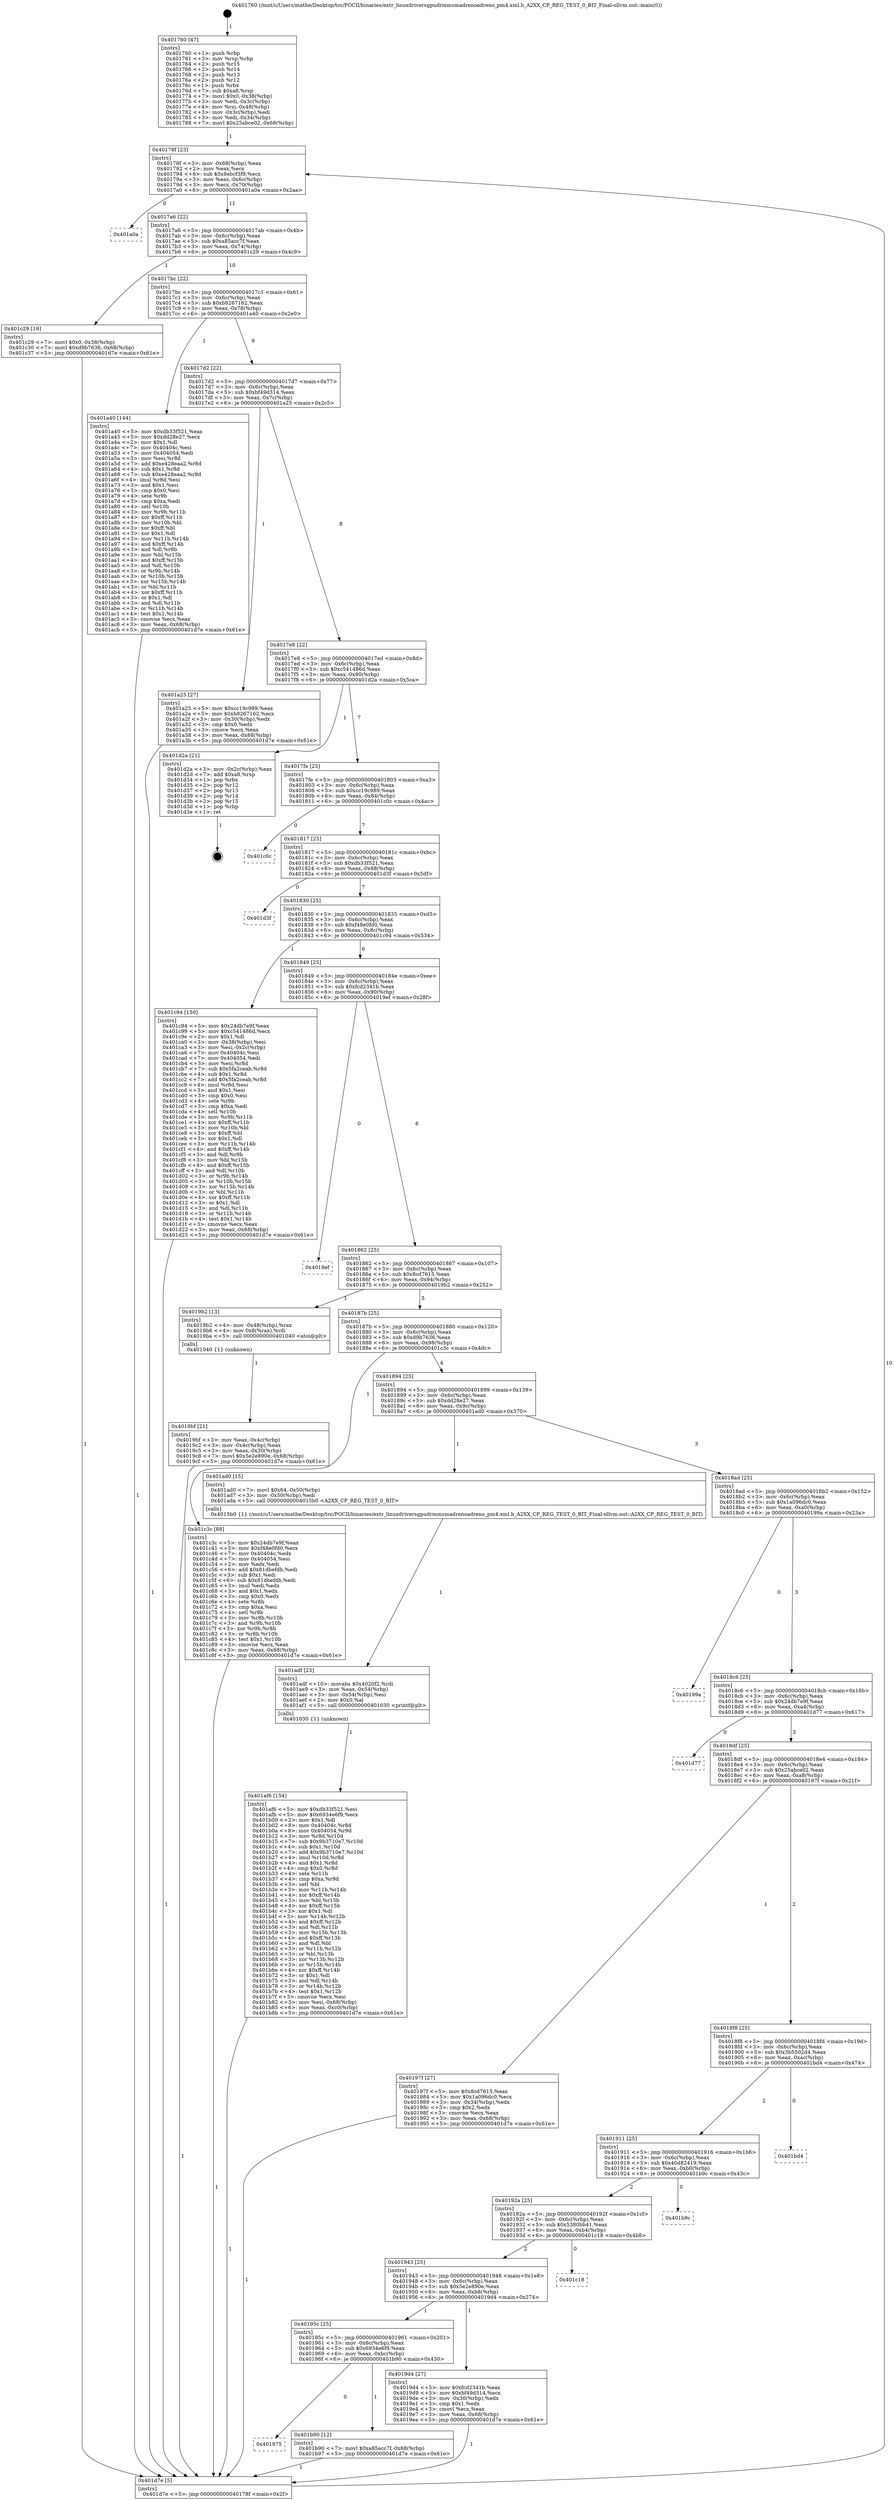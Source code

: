 digraph "0x401760" {
  label = "0x401760 (/mnt/c/Users/mathe/Desktop/tcc/POCII/binaries/extr_linuxdriversgpudrmmsmadrenoadreno_pm4.xml.h_A2XX_CP_REG_TEST_0_BIT_Final-ollvm.out::main(0))"
  labelloc = "t"
  node[shape=record]

  Entry [label="",width=0.3,height=0.3,shape=circle,fillcolor=black,style=filled]
  "0x40178f" [label="{
     0x40178f [23]\l
     | [instrs]\l
     &nbsp;&nbsp;0x40178f \<+3\>: mov -0x68(%rbp),%eax\l
     &nbsp;&nbsp;0x401792 \<+2\>: mov %eax,%ecx\l
     &nbsp;&nbsp;0x401794 \<+6\>: sub $0x8ebcf3f9,%ecx\l
     &nbsp;&nbsp;0x40179a \<+3\>: mov %eax,-0x6c(%rbp)\l
     &nbsp;&nbsp;0x40179d \<+3\>: mov %ecx,-0x70(%rbp)\l
     &nbsp;&nbsp;0x4017a0 \<+6\>: je 0000000000401a0a \<main+0x2aa\>\l
  }"]
  "0x401a0a" [label="{
     0x401a0a\l
  }", style=dashed]
  "0x4017a6" [label="{
     0x4017a6 [22]\l
     | [instrs]\l
     &nbsp;&nbsp;0x4017a6 \<+5\>: jmp 00000000004017ab \<main+0x4b\>\l
     &nbsp;&nbsp;0x4017ab \<+3\>: mov -0x6c(%rbp),%eax\l
     &nbsp;&nbsp;0x4017ae \<+5\>: sub $0xa85acc7f,%eax\l
     &nbsp;&nbsp;0x4017b3 \<+3\>: mov %eax,-0x74(%rbp)\l
     &nbsp;&nbsp;0x4017b6 \<+6\>: je 0000000000401c29 \<main+0x4c9\>\l
  }"]
  Exit [label="",width=0.3,height=0.3,shape=circle,fillcolor=black,style=filled,peripheries=2]
  "0x401c29" [label="{
     0x401c29 [19]\l
     | [instrs]\l
     &nbsp;&nbsp;0x401c29 \<+7\>: movl $0x0,-0x38(%rbp)\l
     &nbsp;&nbsp;0x401c30 \<+7\>: movl $0xd9b7636,-0x68(%rbp)\l
     &nbsp;&nbsp;0x401c37 \<+5\>: jmp 0000000000401d7e \<main+0x61e\>\l
  }"]
  "0x4017bc" [label="{
     0x4017bc [22]\l
     | [instrs]\l
     &nbsp;&nbsp;0x4017bc \<+5\>: jmp 00000000004017c1 \<main+0x61\>\l
     &nbsp;&nbsp;0x4017c1 \<+3\>: mov -0x6c(%rbp),%eax\l
     &nbsp;&nbsp;0x4017c4 \<+5\>: sub $0xb8267162,%eax\l
     &nbsp;&nbsp;0x4017c9 \<+3\>: mov %eax,-0x78(%rbp)\l
     &nbsp;&nbsp;0x4017cc \<+6\>: je 0000000000401a40 \<main+0x2e0\>\l
  }"]
  "0x401975" [label="{
     0x401975\l
  }", style=dashed]
  "0x401a40" [label="{
     0x401a40 [144]\l
     | [instrs]\l
     &nbsp;&nbsp;0x401a40 \<+5\>: mov $0xdb33f521,%eax\l
     &nbsp;&nbsp;0x401a45 \<+5\>: mov $0xdd28e27,%ecx\l
     &nbsp;&nbsp;0x401a4a \<+2\>: mov $0x1,%dl\l
     &nbsp;&nbsp;0x401a4c \<+7\>: mov 0x40404c,%esi\l
     &nbsp;&nbsp;0x401a53 \<+7\>: mov 0x404054,%edi\l
     &nbsp;&nbsp;0x401a5a \<+3\>: mov %esi,%r8d\l
     &nbsp;&nbsp;0x401a5d \<+7\>: add $0xe428eaa2,%r8d\l
     &nbsp;&nbsp;0x401a64 \<+4\>: sub $0x1,%r8d\l
     &nbsp;&nbsp;0x401a68 \<+7\>: sub $0xe428eaa2,%r8d\l
     &nbsp;&nbsp;0x401a6f \<+4\>: imul %r8d,%esi\l
     &nbsp;&nbsp;0x401a73 \<+3\>: and $0x1,%esi\l
     &nbsp;&nbsp;0x401a76 \<+3\>: cmp $0x0,%esi\l
     &nbsp;&nbsp;0x401a79 \<+4\>: sete %r9b\l
     &nbsp;&nbsp;0x401a7d \<+3\>: cmp $0xa,%edi\l
     &nbsp;&nbsp;0x401a80 \<+4\>: setl %r10b\l
     &nbsp;&nbsp;0x401a84 \<+3\>: mov %r9b,%r11b\l
     &nbsp;&nbsp;0x401a87 \<+4\>: xor $0xff,%r11b\l
     &nbsp;&nbsp;0x401a8b \<+3\>: mov %r10b,%bl\l
     &nbsp;&nbsp;0x401a8e \<+3\>: xor $0xff,%bl\l
     &nbsp;&nbsp;0x401a91 \<+3\>: xor $0x1,%dl\l
     &nbsp;&nbsp;0x401a94 \<+3\>: mov %r11b,%r14b\l
     &nbsp;&nbsp;0x401a97 \<+4\>: and $0xff,%r14b\l
     &nbsp;&nbsp;0x401a9b \<+3\>: and %dl,%r9b\l
     &nbsp;&nbsp;0x401a9e \<+3\>: mov %bl,%r15b\l
     &nbsp;&nbsp;0x401aa1 \<+4\>: and $0xff,%r15b\l
     &nbsp;&nbsp;0x401aa5 \<+3\>: and %dl,%r10b\l
     &nbsp;&nbsp;0x401aa8 \<+3\>: or %r9b,%r14b\l
     &nbsp;&nbsp;0x401aab \<+3\>: or %r10b,%r15b\l
     &nbsp;&nbsp;0x401aae \<+3\>: xor %r15b,%r14b\l
     &nbsp;&nbsp;0x401ab1 \<+3\>: or %bl,%r11b\l
     &nbsp;&nbsp;0x401ab4 \<+4\>: xor $0xff,%r11b\l
     &nbsp;&nbsp;0x401ab8 \<+3\>: or $0x1,%dl\l
     &nbsp;&nbsp;0x401abb \<+3\>: and %dl,%r11b\l
     &nbsp;&nbsp;0x401abe \<+3\>: or %r11b,%r14b\l
     &nbsp;&nbsp;0x401ac1 \<+4\>: test $0x1,%r14b\l
     &nbsp;&nbsp;0x401ac5 \<+3\>: cmovne %ecx,%eax\l
     &nbsp;&nbsp;0x401ac8 \<+3\>: mov %eax,-0x68(%rbp)\l
     &nbsp;&nbsp;0x401acb \<+5\>: jmp 0000000000401d7e \<main+0x61e\>\l
  }"]
  "0x4017d2" [label="{
     0x4017d2 [22]\l
     | [instrs]\l
     &nbsp;&nbsp;0x4017d2 \<+5\>: jmp 00000000004017d7 \<main+0x77\>\l
     &nbsp;&nbsp;0x4017d7 \<+3\>: mov -0x6c(%rbp),%eax\l
     &nbsp;&nbsp;0x4017da \<+5\>: sub $0xbf49d314,%eax\l
     &nbsp;&nbsp;0x4017df \<+3\>: mov %eax,-0x7c(%rbp)\l
     &nbsp;&nbsp;0x4017e2 \<+6\>: je 0000000000401a25 \<main+0x2c5\>\l
  }"]
  "0x401b90" [label="{
     0x401b90 [12]\l
     | [instrs]\l
     &nbsp;&nbsp;0x401b90 \<+7\>: movl $0xa85acc7f,-0x68(%rbp)\l
     &nbsp;&nbsp;0x401b97 \<+5\>: jmp 0000000000401d7e \<main+0x61e\>\l
  }"]
  "0x401a25" [label="{
     0x401a25 [27]\l
     | [instrs]\l
     &nbsp;&nbsp;0x401a25 \<+5\>: mov $0xcc19c989,%eax\l
     &nbsp;&nbsp;0x401a2a \<+5\>: mov $0xb8267162,%ecx\l
     &nbsp;&nbsp;0x401a2f \<+3\>: mov -0x30(%rbp),%edx\l
     &nbsp;&nbsp;0x401a32 \<+3\>: cmp $0x0,%edx\l
     &nbsp;&nbsp;0x401a35 \<+3\>: cmove %ecx,%eax\l
     &nbsp;&nbsp;0x401a38 \<+3\>: mov %eax,-0x68(%rbp)\l
     &nbsp;&nbsp;0x401a3b \<+5\>: jmp 0000000000401d7e \<main+0x61e\>\l
  }"]
  "0x4017e8" [label="{
     0x4017e8 [22]\l
     | [instrs]\l
     &nbsp;&nbsp;0x4017e8 \<+5\>: jmp 00000000004017ed \<main+0x8d\>\l
     &nbsp;&nbsp;0x4017ed \<+3\>: mov -0x6c(%rbp),%eax\l
     &nbsp;&nbsp;0x4017f0 \<+5\>: sub $0xc541486d,%eax\l
     &nbsp;&nbsp;0x4017f5 \<+3\>: mov %eax,-0x80(%rbp)\l
     &nbsp;&nbsp;0x4017f8 \<+6\>: je 0000000000401d2a \<main+0x5ca\>\l
  }"]
  "0x401af6" [label="{
     0x401af6 [154]\l
     | [instrs]\l
     &nbsp;&nbsp;0x401af6 \<+5\>: mov $0xdb33f521,%esi\l
     &nbsp;&nbsp;0x401afb \<+5\>: mov $0x6934e6f9,%ecx\l
     &nbsp;&nbsp;0x401b00 \<+2\>: mov $0x1,%dl\l
     &nbsp;&nbsp;0x401b02 \<+8\>: mov 0x40404c,%r8d\l
     &nbsp;&nbsp;0x401b0a \<+8\>: mov 0x404054,%r9d\l
     &nbsp;&nbsp;0x401b12 \<+3\>: mov %r8d,%r10d\l
     &nbsp;&nbsp;0x401b15 \<+7\>: sub $0x9b3710e7,%r10d\l
     &nbsp;&nbsp;0x401b1c \<+4\>: sub $0x1,%r10d\l
     &nbsp;&nbsp;0x401b20 \<+7\>: add $0x9b3710e7,%r10d\l
     &nbsp;&nbsp;0x401b27 \<+4\>: imul %r10d,%r8d\l
     &nbsp;&nbsp;0x401b2b \<+4\>: and $0x1,%r8d\l
     &nbsp;&nbsp;0x401b2f \<+4\>: cmp $0x0,%r8d\l
     &nbsp;&nbsp;0x401b33 \<+4\>: sete %r11b\l
     &nbsp;&nbsp;0x401b37 \<+4\>: cmp $0xa,%r9d\l
     &nbsp;&nbsp;0x401b3b \<+3\>: setl %bl\l
     &nbsp;&nbsp;0x401b3e \<+3\>: mov %r11b,%r14b\l
     &nbsp;&nbsp;0x401b41 \<+4\>: xor $0xff,%r14b\l
     &nbsp;&nbsp;0x401b45 \<+3\>: mov %bl,%r15b\l
     &nbsp;&nbsp;0x401b48 \<+4\>: xor $0xff,%r15b\l
     &nbsp;&nbsp;0x401b4c \<+3\>: xor $0x1,%dl\l
     &nbsp;&nbsp;0x401b4f \<+3\>: mov %r14b,%r12b\l
     &nbsp;&nbsp;0x401b52 \<+4\>: and $0xff,%r12b\l
     &nbsp;&nbsp;0x401b56 \<+3\>: and %dl,%r11b\l
     &nbsp;&nbsp;0x401b59 \<+3\>: mov %r15b,%r13b\l
     &nbsp;&nbsp;0x401b5c \<+4\>: and $0xff,%r13b\l
     &nbsp;&nbsp;0x401b60 \<+2\>: and %dl,%bl\l
     &nbsp;&nbsp;0x401b62 \<+3\>: or %r11b,%r12b\l
     &nbsp;&nbsp;0x401b65 \<+3\>: or %bl,%r13b\l
     &nbsp;&nbsp;0x401b68 \<+3\>: xor %r13b,%r12b\l
     &nbsp;&nbsp;0x401b6b \<+3\>: or %r15b,%r14b\l
     &nbsp;&nbsp;0x401b6e \<+4\>: xor $0xff,%r14b\l
     &nbsp;&nbsp;0x401b72 \<+3\>: or $0x1,%dl\l
     &nbsp;&nbsp;0x401b75 \<+3\>: and %dl,%r14b\l
     &nbsp;&nbsp;0x401b78 \<+3\>: or %r14b,%r12b\l
     &nbsp;&nbsp;0x401b7b \<+4\>: test $0x1,%r12b\l
     &nbsp;&nbsp;0x401b7f \<+3\>: cmovne %ecx,%esi\l
     &nbsp;&nbsp;0x401b82 \<+3\>: mov %esi,-0x68(%rbp)\l
     &nbsp;&nbsp;0x401b85 \<+6\>: mov %eax,-0xc0(%rbp)\l
     &nbsp;&nbsp;0x401b8b \<+5\>: jmp 0000000000401d7e \<main+0x61e\>\l
  }"]
  "0x401d2a" [label="{
     0x401d2a [21]\l
     | [instrs]\l
     &nbsp;&nbsp;0x401d2a \<+3\>: mov -0x2c(%rbp),%eax\l
     &nbsp;&nbsp;0x401d2d \<+7\>: add $0xa8,%rsp\l
     &nbsp;&nbsp;0x401d34 \<+1\>: pop %rbx\l
     &nbsp;&nbsp;0x401d35 \<+2\>: pop %r12\l
     &nbsp;&nbsp;0x401d37 \<+2\>: pop %r13\l
     &nbsp;&nbsp;0x401d39 \<+2\>: pop %r14\l
     &nbsp;&nbsp;0x401d3b \<+2\>: pop %r15\l
     &nbsp;&nbsp;0x401d3d \<+1\>: pop %rbp\l
     &nbsp;&nbsp;0x401d3e \<+1\>: ret\l
  }"]
  "0x4017fe" [label="{
     0x4017fe [25]\l
     | [instrs]\l
     &nbsp;&nbsp;0x4017fe \<+5\>: jmp 0000000000401803 \<main+0xa3\>\l
     &nbsp;&nbsp;0x401803 \<+3\>: mov -0x6c(%rbp),%eax\l
     &nbsp;&nbsp;0x401806 \<+5\>: sub $0xcc19c989,%eax\l
     &nbsp;&nbsp;0x40180b \<+6\>: mov %eax,-0x84(%rbp)\l
     &nbsp;&nbsp;0x401811 \<+6\>: je 0000000000401c0c \<main+0x4ac\>\l
  }"]
  "0x401adf" [label="{
     0x401adf [23]\l
     | [instrs]\l
     &nbsp;&nbsp;0x401adf \<+10\>: movabs $0x4020f2,%rdi\l
     &nbsp;&nbsp;0x401ae9 \<+3\>: mov %eax,-0x54(%rbp)\l
     &nbsp;&nbsp;0x401aec \<+3\>: mov -0x54(%rbp),%esi\l
     &nbsp;&nbsp;0x401aef \<+2\>: mov $0x0,%al\l
     &nbsp;&nbsp;0x401af1 \<+5\>: call 0000000000401030 \<printf@plt\>\l
     | [calls]\l
     &nbsp;&nbsp;0x401030 \{1\} (unknown)\l
  }"]
  "0x401c0c" [label="{
     0x401c0c\l
  }", style=dashed]
  "0x401817" [label="{
     0x401817 [25]\l
     | [instrs]\l
     &nbsp;&nbsp;0x401817 \<+5\>: jmp 000000000040181c \<main+0xbc\>\l
     &nbsp;&nbsp;0x40181c \<+3\>: mov -0x6c(%rbp),%eax\l
     &nbsp;&nbsp;0x40181f \<+5\>: sub $0xdb33f521,%eax\l
     &nbsp;&nbsp;0x401824 \<+6\>: mov %eax,-0x88(%rbp)\l
     &nbsp;&nbsp;0x40182a \<+6\>: je 0000000000401d3f \<main+0x5df\>\l
  }"]
  "0x40195c" [label="{
     0x40195c [25]\l
     | [instrs]\l
     &nbsp;&nbsp;0x40195c \<+5\>: jmp 0000000000401961 \<main+0x201\>\l
     &nbsp;&nbsp;0x401961 \<+3\>: mov -0x6c(%rbp),%eax\l
     &nbsp;&nbsp;0x401964 \<+5\>: sub $0x6934e6f9,%eax\l
     &nbsp;&nbsp;0x401969 \<+6\>: mov %eax,-0xbc(%rbp)\l
     &nbsp;&nbsp;0x40196f \<+6\>: je 0000000000401b90 \<main+0x430\>\l
  }"]
  "0x401d3f" [label="{
     0x401d3f\l
  }", style=dashed]
  "0x401830" [label="{
     0x401830 [25]\l
     | [instrs]\l
     &nbsp;&nbsp;0x401830 \<+5\>: jmp 0000000000401835 \<main+0xd5\>\l
     &nbsp;&nbsp;0x401835 \<+3\>: mov -0x6c(%rbp),%eax\l
     &nbsp;&nbsp;0x401838 \<+5\>: sub $0xf48e0fd0,%eax\l
     &nbsp;&nbsp;0x40183d \<+6\>: mov %eax,-0x8c(%rbp)\l
     &nbsp;&nbsp;0x401843 \<+6\>: je 0000000000401c94 \<main+0x534\>\l
  }"]
  "0x4019d4" [label="{
     0x4019d4 [27]\l
     | [instrs]\l
     &nbsp;&nbsp;0x4019d4 \<+5\>: mov $0xfcd2341b,%eax\l
     &nbsp;&nbsp;0x4019d9 \<+5\>: mov $0xbf49d314,%ecx\l
     &nbsp;&nbsp;0x4019de \<+3\>: mov -0x30(%rbp),%edx\l
     &nbsp;&nbsp;0x4019e1 \<+3\>: cmp $0x1,%edx\l
     &nbsp;&nbsp;0x4019e4 \<+3\>: cmovl %ecx,%eax\l
     &nbsp;&nbsp;0x4019e7 \<+3\>: mov %eax,-0x68(%rbp)\l
     &nbsp;&nbsp;0x4019ea \<+5\>: jmp 0000000000401d7e \<main+0x61e\>\l
  }"]
  "0x401c94" [label="{
     0x401c94 [150]\l
     | [instrs]\l
     &nbsp;&nbsp;0x401c94 \<+5\>: mov $0x24db7e9f,%eax\l
     &nbsp;&nbsp;0x401c99 \<+5\>: mov $0xc541486d,%ecx\l
     &nbsp;&nbsp;0x401c9e \<+2\>: mov $0x1,%dl\l
     &nbsp;&nbsp;0x401ca0 \<+3\>: mov -0x38(%rbp),%esi\l
     &nbsp;&nbsp;0x401ca3 \<+3\>: mov %esi,-0x2c(%rbp)\l
     &nbsp;&nbsp;0x401ca6 \<+7\>: mov 0x40404c,%esi\l
     &nbsp;&nbsp;0x401cad \<+7\>: mov 0x404054,%edi\l
     &nbsp;&nbsp;0x401cb4 \<+3\>: mov %esi,%r8d\l
     &nbsp;&nbsp;0x401cb7 \<+7\>: sub $0x5fa2ceab,%r8d\l
     &nbsp;&nbsp;0x401cbe \<+4\>: sub $0x1,%r8d\l
     &nbsp;&nbsp;0x401cc2 \<+7\>: add $0x5fa2ceab,%r8d\l
     &nbsp;&nbsp;0x401cc9 \<+4\>: imul %r8d,%esi\l
     &nbsp;&nbsp;0x401ccd \<+3\>: and $0x1,%esi\l
     &nbsp;&nbsp;0x401cd0 \<+3\>: cmp $0x0,%esi\l
     &nbsp;&nbsp;0x401cd3 \<+4\>: sete %r9b\l
     &nbsp;&nbsp;0x401cd7 \<+3\>: cmp $0xa,%edi\l
     &nbsp;&nbsp;0x401cda \<+4\>: setl %r10b\l
     &nbsp;&nbsp;0x401cde \<+3\>: mov %r9b,%r11b\l
     &nbsp;&nbsp;0x401ce1 \<+4\>: xor $0xff,%r11b\l
     &nbsp;&nbsp;0x401ce5 \<+3\>: mov %r10b,%bl\l
     &nbsp;&nbsp;0x401ce8 \<+3\>: xor $0xff,%bl\l
     &nbsp;&nbsp;0x401ceb \<+3\>: xor $0x1,%dl\l
     &nbsp;&nbsp;0x401cee \<+3\>: mov %r11b,%r14b\l
     &nbsp;&nbsp;0x401cf1 \<+4\>: and $0xff,%r14b\l
     &nbsp;&nbsp;0x401cf5 \<+3\>: and %dl,%r9b\l
     &nbsp;&nbsp;0x401cf8 \<+3\>: mov %bl,%r15b\l
     &nbsp;&nbsp;0x401cfb \<+4\>: and $0xff,%r15b\l
     &nbsp;&nbsp;0x401cff \<+3\>: and %dl,%r10b\l
     &nbsp;&nbsp;0x401d02 \<+3\>: or %r9b,%r14b\l
     &nbsp;&nbsp;0x401d05 \<+3\>: or %r10b,%r15b\l
     &nbsp;&nbsp;0x401d08 \<+3\>: xor %r15b,%r14b\l
     &nbsp;&nbsp;0x401d0b \<+3\>: or %bl,%r11b\l
     &nbsp;&nbsp;0x401d0e \<+4\>: xor $0xff,%r11b\l
     &nbsp;&nbsp;0x401d12 \<+3\>: or $0x1,%dl\l
     &nbsp;&nbsp;0x401d15 \<+3\>: and %dl,%r11b\l
     &nbsp;&nbsp;0x401d18 \<+3\>: or %r11b,%r14b\l
     &nbsp;&nbsp;0x401d1b \<+4\>: test $0x1,%r14b\l
     &nbsp;&nbsp;0x401d1f \<+3\>: cmovne %ecx,%eax\l
     &nbsp;&nbsp;0x401d22 \<+3\>: mov %eax,-0x68(%rbp)\l
     &nbsp;&nbsp;0x401d25 \<+5\>: jmp 0000000000401d7e \<main+0x61e\>\l
  }"]
  "0x401849" [label="{
     0x401849 [25]\l
     | [instrs]\l
     &nbsp;&nbsp;0x401849 \<+5\>: jmp 000000000040184e \<main+0xee\>\l
     &nbsp;&nbsp;0x40184e \<+3\>: mov -0x6c(%rbp),%eax\l
     &nbsp;&nbsp;0x401851 \<+5\>: sub $0xfcd2341b,%eax\l
     &nbsp;&nbsp;0x401856 \<+6\>: mov %eax,-0x90(%rbp)\l
     &nbsp;&nbsp;0x40185c \<+6\>: je 00000000004019ef \<main+0x28f\>\l
  }"]
  "0x401943" [label="{
     0x401943 [25]\l
     | [instrs]\l
     &nbsp;&nbsp;0x401943 \<+5\>: jmp 0000000000401948 \<main+0x1e8\>\l
     &nbsp;&nbsp;0x401948 \<+3\>: mov -0x6c(%rbp),%eax\l
     &nbsp;&nbsp;0x40194b \<+5\>: sub $0x5e2e890e,%eax\l
     &nbsp;&nbsp;0x401950 \<+6\>: mov %eax,-0xb8(%rbp)\l
     &nbsp;&nbsp;0x401956 \<+6\>: je 00000000004019d4 \<main+0x274\>\l
  }"]
  "0x4019ef" [label="{
     0x4019ef\l
  }", style=dashed]
  "0x401862" [label="{
     0x401862 [25]\l
     | [instrs]\l
     &nbsp;&nbsp;0x401862 \<+5\>: jmp 0000000000401867 \<main+0x107\>\l
     &nbsp;&nbsp;0x401867 \<+3\>: mov -0x6c(%rbp),%eax\l
     &nbsp;&nbsp;0x40186a \<+5\>: sub $0x8cd7615,%eax\l
     &nbsp;&nbsp;0x40186f \<+6\>: mov %eax,-0x94(%rbp)\l
     &nbsp;&nbsp;0x401875 \<+6\>: je 00000000004019b2 \<main+0x252\>\l
  }"]
  "0x401c18" [label="{
     0x401c18\l
  }", style=dashed]
  "0x4019b2" [label="{
     0x4019b2 [13]\l
     | [instrs]\l
     &nbsp;&nbsp;0x4019b2 \<+4\>: mov -0x48(%rbp),%rax\l
     &nbsp;&nbsp;0x4019b6 \<+4\>: mov 0x8(%rax),%rdi\l
     &nbsp;&nbsp;0x4019ba \<+5\>: call 0000000000401040 \<atoi@plt\>\l
     | [calls]\l
     &nbsp;&nbsp;0x401040 \{1\} (unknown)\l
  }"]
  "0x40187b" [label="{
     0x40187b [25]\l
     | [instrs]\l
     &nbsp;&nbsp;0x40187b \<+5\>: jmp 0000000000401880 \<main+0x120\>\l
     &nbsp;&nbsp;0x401880 \<+3\>: mov -0x6c(%rbp),%eax\l
     &nbsp;&nbsp;0x401883 \<+5\>: sub $0xd9b7636,%eax\l
     &nbsp;&nbsp;0x401888 \<+6\>: mov %eax,-0x98(%rbp)\l
     &nbsp;&nbsp;0x40188e \<+6\>: je 0000000000401c3c \<main+0x4dc\>\l
  }"]
  "0x40192a" [label="{
     0x40192a [25]\l
     | [instrs]\l
     &nbsp;&nbsp;0x40192a \<+5\>: jmp 000000000040192f \<main+0x1cf\>\l
     &nbsp;&nbsp;0x40192f \<+3\>: mov -0x6c(%rbp),%eax\l
     &nbsp;&nbsp;0x401932 \<+5\>: sub $0x5380bb41,%eax\l
     &nbsp;&nbsp;0x401937 \<+6\>: mov %eax,-0xb4(%rbp)\l
     &nbsp;&nbsp;0x40193d \<+6\>: je 0000000000401c18 \<main+0x4b8\>\l
  }"]
  "0x401c3c" [label="{
     0x401c3c [88]\l
     | [instrs]\l
     &nbsp;&nbsp;0x401c3c \<+5\>: mov $0x24db7e9f,%eax\l
     &nbsp;&nbsp;0x401c41 \<+5\>: mov $0xf48e0fd0,%ecx\l
     &nbsp;&nbsp;0x401c46 \<+7\>: mov 0x40404c,%edx\l
     &nbsp;&nbsp;0x401c4d \<+7\>: mov 0x404054,%esi\l
     &nbsp;&nbsp;0x401c54 \<+2\>: mov %edx,%edi\l
     &nbsp;&nbsp;0x401c56 \<+6\>: add $0x81dbefdb,%edi\l
     &nbsp;&nbsp;0x401c5c \<+3\>: sub $0x1,%edi\l
     &nbsp;&nbsp;0x401c5f \<+6\>: sub $0x81dbefdb,%edi\l
     &nbsp;&nbsp;0x401c65 \<+3\>: imul %edi,%edx\l
     &nbsp;&nbsp;0x401c68 \<+3\>: and $0x1,%edx\l
     &nbsp;&nbsp;0x401c6b \<+3\>: cmp $0x0,%edx\l
     &nbsp;&nbsp;0x401c6e \<+4\>: sete %r8b\l
     &nbsp;&nbsp;0x401c72 \<+3\>: cmp $0xa,%esi\l
     &nbsp;&nbsp;0x401c75 \<+4\>: setl %r9b\l
     &nbsp;&nbsp;0x401c79 \<+3\>: mov %r8b,%r10b\l
     &nbsp;&nbsp;0x401c7c \<+3\>: and %r9b,%r10b\l
     &nbsp;&nbsp;0x401c7f \<+3\>: xor %r9b,%r8b\l
     &nbsp;&nbsp;0x401c82 \<+3\>: or %r8b,%r10b\l
     &nbsp;&nbsp;0x401c85 \<+4\>: test $0x1,%r10b\l
     &nbsp;&nbsp;0x401c89 \<+3\>: cmovne %ecx,%eax\l
     &nbsp;&nbsp;0x401c8c \<+3\>: mov %eax,-0x68(%rbp)\l
     &nbsp;&nbsp;0x401c8f \<+5\>: jmp 0000000000401d7e \<main+0x61e\>\l
  }"]
  "0x401894" [label="{
     0x401894 [25]\l
     | [instrs]\l
     &nbsp;&nbsp;0x401894 \<+5\>: jmp 0000000000401899 \<main+0x139\>\l
     &nbsp;&nbsp;0x401899 \<+3\>: mov -0x6c(%rbp),%eax\l
     &nbsp;&nbsp;0x40189c \<+5\>: sub $0xdd28e27,%eax\l
     &nbsp;&nbsp;0x4018a1 \<+6\>: mov %eax,-0x9c(%rbp)\l
     &nbsp;&nbsp;0x4018a7 \<+6\>: je 0000000000401ad0 \<main+0x370\>\l
  }"]
  "0x401b9c" [label="{
     0x401b9c\l
  }", style=dashed]
  "0x401ad0" [label="{
     0x401ad0 [15]\l
     | [instrs]\l
     &nbsp;&nbsp;0x401ad0 \<+7\>: movl $0x64,-0x50(%rbp)\l
     &nbsp;&nbsp;0x401ad7 \<+3\>: mov -0x50(%rbp),%edi\l
     &nbsp;&nbsp;0x401ada \<+5\>: call 00000000004015b0 \<A2XX_CP_REG_TEST_0_BIT\>\l
     | [calls]\l
     &nbsp;&nbsp;0x4015b0 \{1\} (/mnt/c/Users/mathe/Desktop/tcc/POCII/binaries/extr_linuxdriversgpudrmmsmadrenoadreno_pm4.xml.h_A2XX_CP_REG_TEST_0_BIT_Final-ollvm.out::A2XX_CP_REG_TEST_0_BIT)\l
  }"]
  "0x4018ad" [label="{
     0x4018ad [25]\l
     | [instrs]\l
     &nbsp;&nbsp;0x4018ad \<+5\>: jmp 00000000004018b2 \<main+0x152\>\l
     &nbsp;&nbsp;0x4018b2 \<+3\>: mov -0x6c(%rbp),%eax\l
     &nbsp;&nbsp;0x4018b5 \<+5\>: sub $0x1a096dc0,%eax\l
     &nbsp;&nbsp;0x4018ba \<+6\>: mov %eax,-0xa0(%rbp)\l
     &nbsp;&nbsp;0x4018c0 \<+6\>: je 000000000040199a \<main+0x23a\>\l
  }"]
  "0x401911" [label="{
     0x401911 [25]\l
     | [instrs]\l
     &nbsp;&nbsp;0x401911 \<+5\>: jmp 0000000000401916 \<main+0x1b6\>\l
     &nbsp;&nbsp;0x401916 \<+3\>: mov -0x6c(%rbp),%eax\l
     &nbsp;&nbsp;0x401919 \<+5\>: sub $0x40d82419,%eax\l
     &nbsp;&nbsp;0x40191e \<+6\>: mov %eax,-0xb0(%rbp)\l
     &nbsp;&nbsp;0x401924 \<+6\>: je 0000000000401b9c \<main+0x43c\>\l
  }"]
  "0x40199a" [label="{
     0x40199a\l
  }", style=dashed]
  "0x4018c6" [label="{
     0x4018c6 [25]\l
     | [instrs]\l
     &nbsp;&nbsp;0x4018c6 \<+5\>: jmp 00000000004018cb \<main+0x16b\>\l
     &nbsp;&nbsp;0x4018cb \<+3\>: mov -0x6c(%rbp),%eax\l
     &nbsp;&nbsp;0x4018ce \<+5\>: sub $0x24db7e9f,%eax\l
     &nbsp;&nbsp;0x4018d3 \<+6\>: mov %eax,-0xa4(%rbp)\l
     &nbsp;&nbsp;0x4018d9 \<+6\>: je 0000000000401d77 \<main+0x617\>\l
  }"]
  "0x401bd4" [label="{
     0x401bd4\l
  }", style=dashed]
  "0x401d77" [label="{
     0x401d77\l
  }", style=dashed]
  "0x4018df" [label="{
     0x4018df [25]\l
     | [instrs]\l
     &nbsp;&nbsp;0x4018df \<+5\>: jmp 00000000004018e4 \<main+0x184\>\l
     &nbsp;&nbsp;0x4018e4 \<+3\>: mov -0x6c(%rbp),%eax\l
     &nbsp;&nbsp;0x4018e7 \<+5\>: sub $0x25abce02,%eax\l
     &nbsp;&nbsp;0x4018ec \<+6\>: mov %eax,-0xa8(%rbp)\l
     &nbsp;&nbsp;0x4018f2 \<+6\>: je 000000000040197f \<main+0x21f\>\l
  }"]
  "0x4019bf" [label="{
     0x4019bf [21]\l
     | [instrs]\l
     &nbsp;&nbsp;0x4019bf \<+3\>: mov %eax,-0x4c(%rbp)\l
     &nbsp;&nbsp;0x4019c2 \<+3\>: mov -0x4c(%rbp),%eax\l
     &nbsp;&nbsp;0x4019c5 \<+3\>: mov %eax,-0x30(%rbp)\l
     &nbsp;&nbsp;0x4019c8 \<+7\>: movl $0x5e2e890e,-0x68(%rbp)\l
     &nbsp;&nbsp;0x4019cf \<+5\>: jmp 0000000000401d7e \<main+0x61e\>\l
  }"]
  "0x40197f" [label="{
     0x40197f [27]\l
     | [instrs]\l
     &nbsp;&nbsp;0x40197f \<+5\>: mov $0x8cd7615,%eax\l
     &nbsp;&nbsp;0x401984 \<+5\>: mov $0x1a096dc0,%ecx\l
     &nbsp;&nbsp;0x401989 \<+3\>: mov -0x34(%rbp),%edx\l
     &nbsp;&nbsp;0x40198c \<+3\>: cmp $0x2,%edx\l
     &nbsp;&nbsp;0x40198f \<+3\>: cmovne %ecx,%eax\l
     &nbsp;&nbsp;0x401992 \<+3\>: mov %eax,-0x68(%rbp)\l
     &nbsp;&nbsp;0x401995 \<+5\>: jmp 0000000000401d7e \<main+0x61e\>\l
  }"]
  "0x4018f8" [label="{
     0x4018f8 [25]\l
     | [instrs]\l
     &nbsp;&nbsp;0x4018f8 \<+5\>: jmp 00000000004018fd \<main+0x19d\>\l
     &nbsp;&nbsp;0x4018fd \<+3\>: mov -0x6c(%rbp),%eax\l
     &nbsp;&nbsp;0x401900 \<+5\>: sub $0x3b5502d4,%eax\l
     &nbsp;&nbsp;0x401905 \<+6\>: mov %eax,-0xac(%rbp)\l
     &nbsp;&nbsp;0x40190b \<+6\>: je 0000000000401bd4 \<main+0x474\>\l
  }"]
  "0x401d7e" [label="{
     0x401d7e [5]\l
     | [instrs]\l
     &nbsp;&nbsp;0x401d7e \<+5\>: jmp 000000000040178f \<main+0x2f\>\l
  }"]
  "0x401760" [label="{
     0x401760 [47]\l
     | [instrs]\l
     &nbsp;&nbsp;0x401760 \<+1\>: push %rbp\l
     &nbsp;&nbsp;0x401761 \<+3\>: mov %rsp,%rbp\l
     &nbsp;&nbsp;0x401764 \<+2\>: push %r15\l
     &nbsp;&nbsp;0x401766 \<+2\>: push %r14\l
     &nbsp;&nbsp;0x401768 \<+2\>: push %r13\l
     &nbsp;&nbsp;0x40176a \<+2\>: push %r12\l
     &nbsp;&nbsp;0x40176c \<+1\>: push %rbx\l
     &nbsp;&nbsp;0x40176d \<+7\>: sub $0xa8,%rsp\l
     &nbsp;&nbsp;0x401774 \<+7\>: movl $0x0,-0x38(%rbp)\l
     &nbsp;&nbsp;0x40177b \<+3\>: mov %edi,-0x3c(%rbp)\l
     &nbsp;&nbsp;0x40177e \<+4\>: mov %rsi,-0x48(%rbp)\l
     &nbsp;&nbsp;0x401782 \<+3\>: mov -0x3c(%rbp),%edi\l
     &nbsp;&nbsp;0x401785 \<+3\>: mov %edi,-0x34(%rbp)\l
     &nbsp;&nbsp;0x401788 \<+7\>: movl $0x25abce02,-0x68(%rbp)\l
  }"]
  Entry -> "0x401760" [label=" 1"]
  "0x40178f" -> "0x401a0a" [label=" 0"]
  "0x40178f" -> "0x4017a6" [label=" 11"]
  "0x401d2a" -> Exit [label=" 1"]
  "0x4017a6" -> "0x401c29" [label=" 1"]
  "0x4017a6" -> "0x4017bc" [label=" 10"]
  "0x401c94" -> "0x401d7e" [label=" 1"]
  "0x4017bc" -> "0x401a40" [label=" 1"]
  "0x4017bc" -> "0x4017d2" [label=" 9"]
  "0x401c3c" -> "0x401d7e" [label=" 1"]
  "0x4017d2" -> "0x401a25" [label=" 1"]
  "0x4017d2" -> "0x4017e8" [label=" 8"]
  "0x401c29" -> "0x401d7e" [label=" 1"]
  "0x4017e8" -> "0x401d2a" [label=" 1"]
  "0x4017e8" -> "0x4017fe" [label=" 7"]
  "0x40195c" -> "0x401975" [label=" 0"]
  "0x4017fe" -> "0x401c0c" [label=" 0"]
  "0x4017fe" -> "0x401817" [label=" 7"]
  "0x40195c" -> "0x401b90" [label=" 1"]
  "0x401817" -> "0x401d3f" [label=" 0"]
  "0x401817" -> "0x401830" [label=" 7"]
  "0x401b90" -> "0x401d7e" [label=" 1"]
  "0x401830" -> "0x401c94" [label=" 1"]
  "0x401830" -> "0x401849" [label=" 6"]
  "0x401af6" -> "0x401d7e" [label=" 1"]
  "0x401849" -> "0x4019ef" [label=" 0"]
  "0x401849" -> "0x401862" [label=" 6"]
  "0x401ad0" -> "0x401adf" [label=" 1"]
  "0x401862" -> "0x4019b2" [label=" 1"]
  "0x401862" -> "0x40187b" [label=" 5"]
  "0x401a40" -> "0x401d7e" [label=" 1"]
  "0x40187b" -> "0x401c3c" [label=" 1"]
  "0x40187b" -> "0x401894" [label=" 4"]
  "0x4019d4" -> "0x401d7e" [label=" 1"]
  "0x401894" -> "0x401ad0" [label=" 1"]
  "0x401894" -> "0x4018ad" [label=" 3"]
  "0x401943" -> "0x40195c" [label=" 1"]
  "0x4018ad" -> "0x40199a" [label=" 0"]
  "0x4018ad" -> "0x4018c6" [label=" 3"]
  "0x401adf" -> "0x401af6" [label=" 1"]
  "0x4018c6" -> "0x401d77" [label=" 0"]
  "0x4018c6" -> "0x4018df" [label=" 3"]
  "0x40192a" -> "0x401943" [label=" 2"]
  "0x4018df" -> "0x40197f" [label=" 1"]
  "0x4018df" -> "0x4018f8" [label=" 2"]
  "0x40197f" -> "0x401d7e" [label=" 1"]
  "0x401760" -> "0x40178f" [label=" 1"]
  "0x401d7e" -> "0x40178f" [label=" 10"]
  "0x4019b2" -> "0x4019bf" [label=" 1"]
  "0x4019bf" -> "0x401d7e" [label=" 1"]
  "0x40192a" -> "0x401c18" [label=" 0"]
  "0x4018f8" -> "0x401bd4" [label=" 0"]
  "0x4018f8" -> "0x401911" [label=" 2"]
  "0x401943" -> "0x4019d4" [label=" 1"]
  "0x401911" -> "0x401b9c" [label=" 0"]
  "0x401911" -> "0x40192a" [label=" 2"]
  "0x401a25" -> "0x401d7e" [label=" 1"]
}
